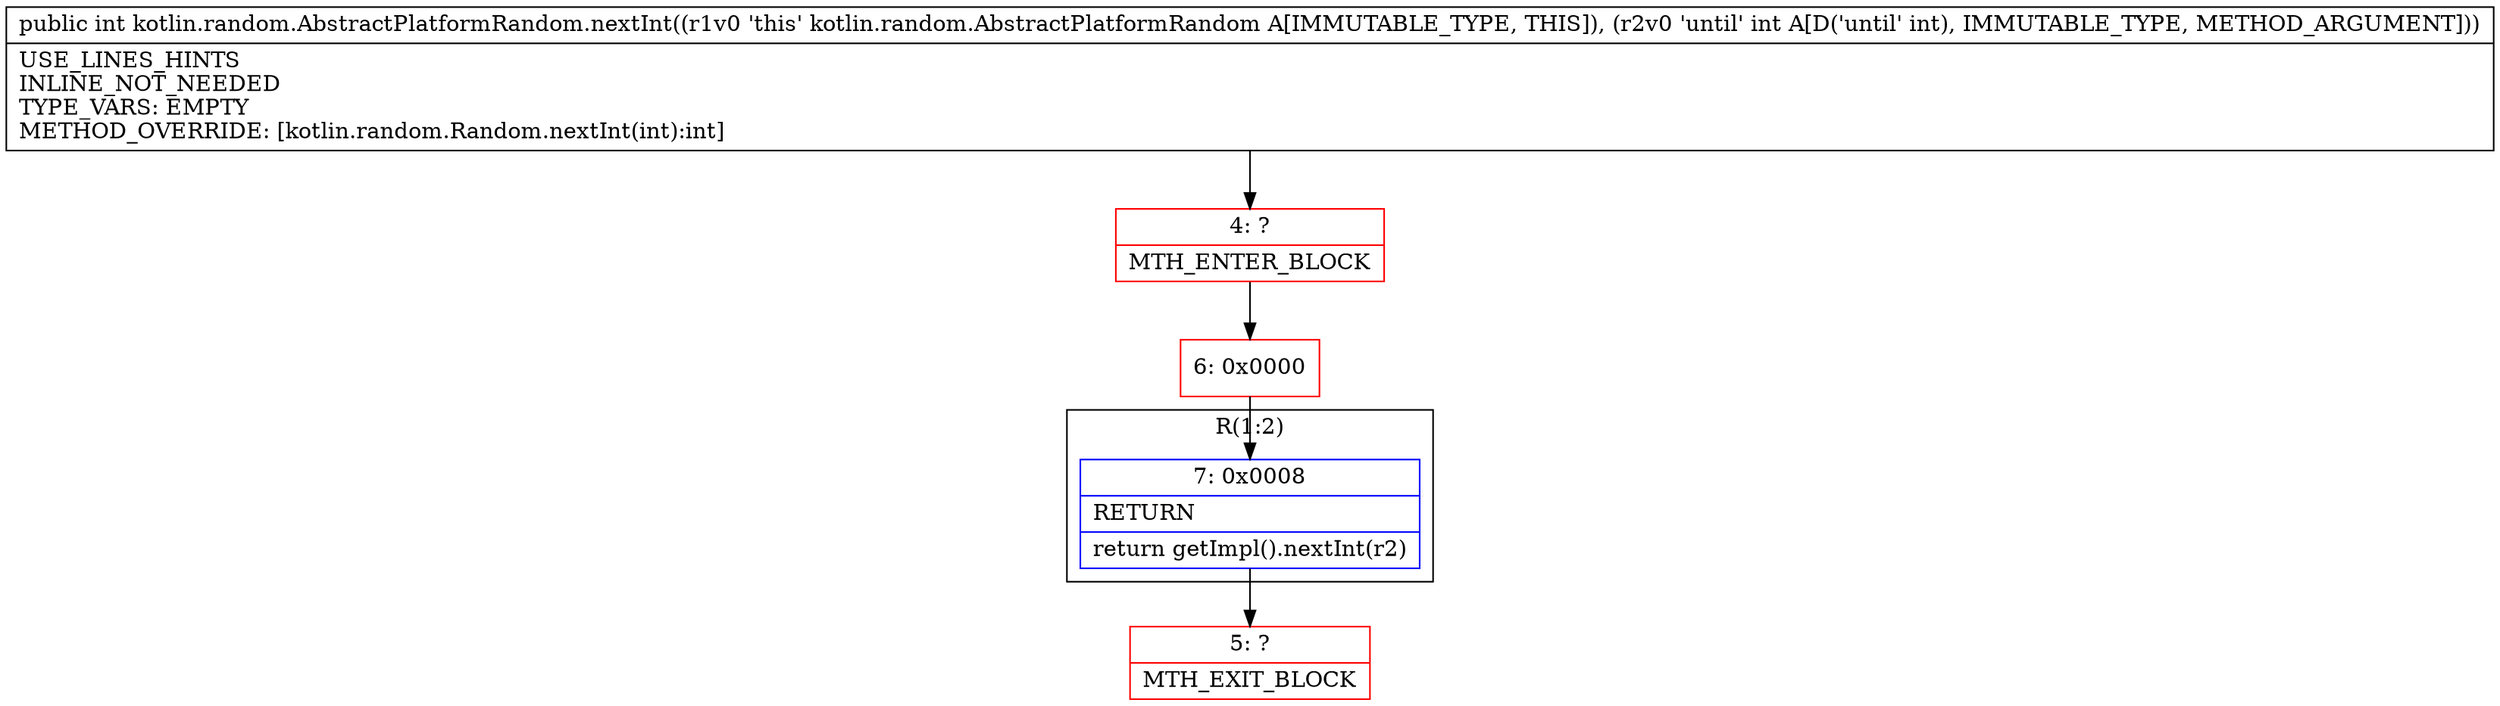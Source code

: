 digraph "CFG forkotlin.random.AbstractPlatformRandom.nextInt(I)I" {
subgraph cluster_Region_1198886352 {
label = "R(1:2)";
node [shape=record,color=blue];
Node_7 [shape=record,label="{7\:\ 0x0008|RETURN\l|return getImpl().nextInt(r2)\l}"];
}
Node_4 [shape=record,color=red,label="{4\:\ ?|MTH_ENTER_BLOCK\l}"];
Node_6 [shape=record,color=red,label="{6\:\ 0x0000}"];
Node_5 [shape=record,color=red,label="{5\:\ ?|MTH_EXIT_BLOCK\l}"];
MethodNode[shape=record,label="{public int kotlin.random.AbstractPlatformRandom.nextInt((r1v0 'this' kotlin.random.AbstractPlatformRandom A[IMMUTABLE_TYPE, THIS]), (r2v0 'until' int A[D('until' int), IMMUTABLE_TYPE, METHOD_ARGUMENT]))  | USE_LINES_HINTS\lINLINE_NOT_NEEDED\lTYPE_VARS: EMPTY\lMETHOD_OVERRIDE: [kotlin.random.Random.nextInt(int):int]\l}"];
MethodNode -> Node_4;Node_7 -> Node_5;
Node_4 -> Node_6;
Node_6 -> Node_7;
}

